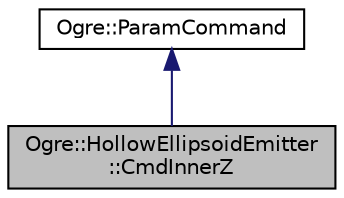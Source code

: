 digraph "Ogre::HollowEllipsoidEmitter::CmdInnerZ"
{
  bgcolor="transparent";
  edge [fontname="Helvetica",fontsize="10",labelfontname="Helvetica",labelfontsize="10"];
  node [fontname="Helvetica",fontsize="10",shape=record];
  Node0 [label="Ogre::HollowEllipsoidEmitter\l::CmdInnerZ",height=0.2,width=0.4,color="black", fillcolor="grey75", style="filled", fontcolor="black"];
  Node1 -> Node0 [dir="back",color="midnightblue",fontsize="10",style="solid",fontname="Helvetica"];
  Node1 [label="Ogre::ParamCommand",height=0.2,width=0.4,color="black",URL="$class_ogre_1_1_param_command.html",tooltip="Abstract class which is command object which gets/sets parameters. "];
}
